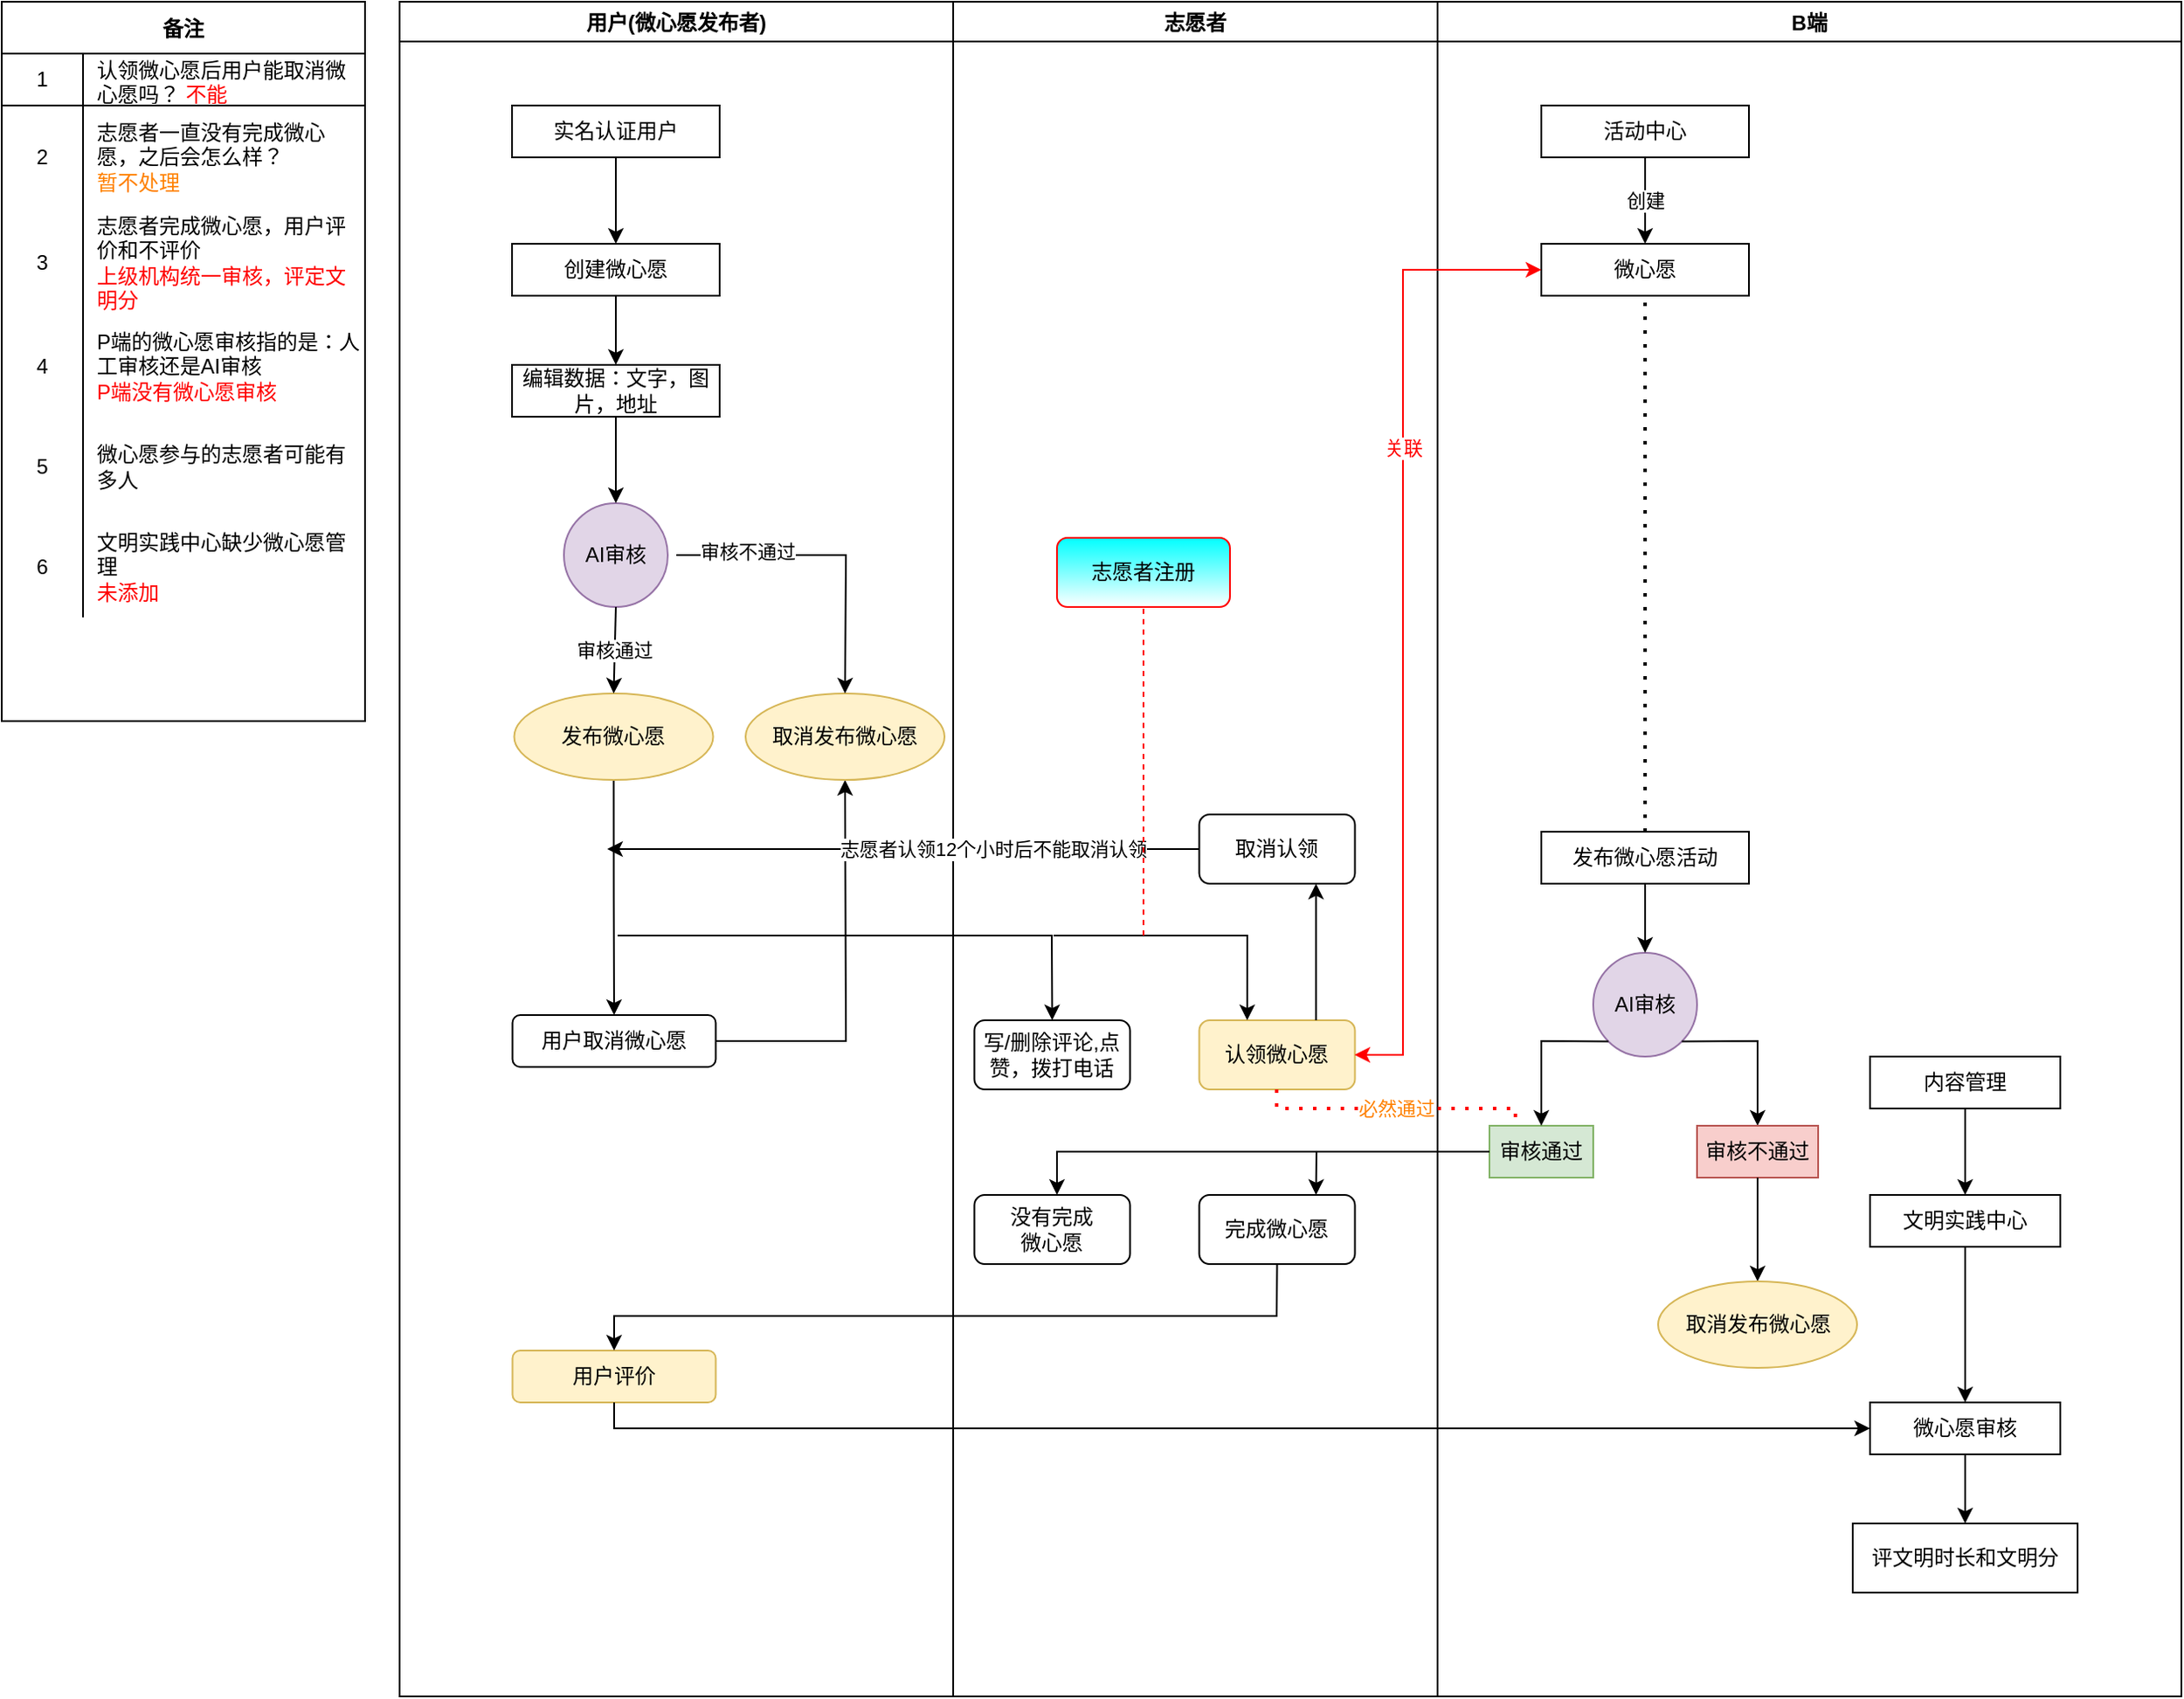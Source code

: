<mxfile version="15.6.3" type="github">
  <diagram id="3Zdumfhe-f5hq_ZNzXjN" name="第 1 页">
    <mxGraphModel dx="1422" dy="761" grid="1" gridSize="10" guides="1" tooltips="1" connect="1" arrows="1" fold="1" page="1" pageScale="1" pageWidth="827" pageHeight="1169" math="0" shadow="0">
      <root>
        <mxCell id="0" />
        <mxCell id="1" parent="0" />
        <mxCell id="ZOVWsehxwjOW1M9SSfNJ-1" value="用户(微心愿发布者)" style="swimlane;" parent="1" vertex="1">
          <mxGeometry x="250" y="160" width="320" height="980" as="geometry">
            <mxRectangle x="320" y="160" width="60" height="23" as="alternateBounds" />
          </mxGeometry>
        </mxCell>
        <mxCell id="ZOVWsehxwjOW1M9SSfNJ-12" value="" style="edgeStyle=orthogonalEdgeStyle;rounded=0;orthogonalLoop=1;jettySize=auto;html=1;" parent="ZOVWsehxwjOW1M9SSfNJ-1" source="ZOVWsehxwjOW1M9SSfNJ-5" target="ZOVWsehxwjOW1M9SSfNJ-11" edge="1">
          <mxGeometry relative="1" as="geometry" />
        </mxCell>
        <mxCell id="ZOVWsehxwjOW1M9SSfNJ-5" value="实名认证用户" style="rounded=0;whiteSpace=wrap;html=1;" parent="ZOVWsehxwjOW1M9SSfNJ-1" vertex="1">
          <mxGeometry x="65" y="60" width="120" height="30" as="geometry" />
        </mxCell>
        <mxCell id="ZOVWsehxwjOW1M9SSfNJ-15" value="" style="edgeStyle=orthogonalEdgeStyle;rounded=0;orthogonalLoop=1;jettySize=auto;html=1;" parent="ZOVWsehxwjOW1M9SSfNJ-1" source="ZOVWsehxwjOW1M9SSfNJ-11" target="ZOVWsehxwjOW1M9SSfNJ-14" edge="1">
          <mxGeometry relative="1" as="geometry" />
        </mxCell>
        <mxCell id="ZOVWsehxwjOW1M9SSfNJ-11" value="创建微心愿" style="rounded=0;whiteSpace=wrap;html=1;" parent="ZOVWsehxwjOW1M9SSfNJ-1" vertex="1">
          <mxGeometry x="65" y="140" width="120" height="30" as="geometry" />
        </mxCell>
        <mxCell id="ZOVWsehxwjOW1M9SSfNJ-14" value="编辑数据：文字，图片，地址" style="rounded=0;whiteSpace=wrap;html=1;" parent="ZOVWsehxwjOW1M9SSfNJ-1" vertex="1">
          <mxGeometry x="65" y="210" width="120" height="30" as="geometry" />
        </mxCell>
        <mxCell id="ZOVWsehxwjOW1M9SSfNJ-61" style="edgeStyle=orthogonalEdgeStyle;rounded=0;orthogonalLoop=1;jettySize=auto;html=1;exitX=0.5;exitY=1;exitDx=0;exitDy=0;exitPerimeter=0;entryX=0.5;entryY=0;entryDx=0;entryDy=0;fontColor=#000000;strokeColor=#000000;" parent="ZOVWsehxwjOW1M9SSfNJ-1" source="ZOVWsehxwjOW1M9SSfNJ-32" target="ZOVWsehxwjOW1M9SSfNJ-54" edge="1">
          <mxGeometry relative="1" as="geometry" />
        </mxCell>
        <mxCell id="ZOVWsehxwjOW1M9SSfNJ-32" value="发布微心愿" style="strokeWidth=1;html=1;shape=mxgraph.flowchart.start_1;whiteSpace=wrap;fillColor=#fff2cc;strokeColor=#d6b656;" parent="ZOVWsehxwjOW1M9SSfNJ-1" vertex="1">
          <mxGeometry x="66.25" y="400" width="115" height="50" as="geometry" />
        </mxCell>
        <mxCell id="ZOVWsehxwjOW1M9SSfNJ-54" value="用户取消微心愿" style="rounded=1;whiteSpace=wrap;html=1;fontColor=#000000;strokeWidth=1;verticalAlign=middle;" parent="ZOVWsehxwjOW1M9SSfNJ-1" vertex="1">
          <mxGeometry x="65.25" y="586" width="117.5" height="30" as="geometry" />
        </mxCell>
        <mxCell id="ZOVWsehxwjOW1M9SSfNJ-84" value="&lt;font color=&quot;#000000&quot;&gt;AI审核&lt;/font&gt;" style="ellipse;whiteSpace=wrap;html=1;aspect=fixed;shadow=0;glass=0;strokeColor=#9673a6;strokeWidth=1;fillColor=#e1d5e7;verticalAlign=middle;" parent="ZOVWsehxwjOW1M9SSfNJ-1" vertex="1">
          <mxGeometry x="95" y="290" width="60" height="60" as="geometry" />
        </mxCell>
        <mxCell id="ZOVWsehxwjOW1M9SSfNJ-86" value="" style="endArrow=classic;html=1;rounded=0;fontColor=#000000;strokeColor=#000000;exitX=0.5;exitY=1;exitDx=0;exitDy=0;entryX=0.5;entryY=0;entryDx=0;entryDy=0;" parent="ZOVWsehxwjOW1M9SSfNJ-1" source="ZOVWsehxwjOW1M9SSfNJ-14" target="ZOVWsehxwjOW1M9SSfNJ-84" edge="1">
          <mxGeometry width="50" height="50" relative="1" as="geometry">
            <mxPoint x="430" y="450" as="sourcePoint" />
            <mxPoint x="480" y="400" as="targetPoint" />
          </mxGeometry>
        </mxCell>
        <mxCell id="ZOVWsehxwjOW1M9SSfNJ-87" value="审核通过" style="endArrow=classic;html=1;rounded=0;fontColor=#000000;strokeColor=#000000;exitX=0.5;exitY=1;exitDx=0;exitDy=0;entryX=0.5;entryY=0;entryDx=0;entryDy=0;entryPerimeter=0;" parent="ZOVWsehxwjOW1M9SSfNJ-1" source="ZOVWsehxwjOW1M9SSfNJ-84" target="ZOVWsehxwjOW1M9SSfNJ-32" edge="1">
          <mxGeometry width="50" height="50" relative="1" as="geometry">
            <mxPoint x="430" y="450" as="sourcePoint" />
            <mxPoint x="480" y="400" as="targetPoint" />
          </mxGeometry>
        </mxCell>
        <mxCell id="ZOVWsehxwjOW1M9SSfNJ-74" value="" style="endArrow=classic;html=1;rounded=0;fontColor=#FF0000;strokeColor=#000000;entryX=0.5;entryY=1;entryDx=0;entryDy=0;exitX=1;exitY=0.5;exitDx=0;exitDy=0;entryPerimeter=0;" parent="ZOVWsehxwjOW1M9SSfNJ-1" source="ZOVWsehxwjOW1M9SSfNJ-54" edge="1">
          <mxGeometry width="50" height="50" relative="1" as="geometry">
            <mxPoint x="453.5" y="646" as="sourcePoint" />
            <mxPoint x="257.5" y="450" as="targetPoint" />
            <Array as="points">
              <mxPoint x="258" y="601" />
            </Array>
          </mxGeometry>
        </mxCell>
        <mxCell id="RCU2VM99q2kTq8CPx5C1-19" value="用户评价" style="rounded=1;whiteSpace=wrap;html=1;strokeWidth=1;verticalAlign=middle;fillColor=#fff2cc;strokeColor=#d6b656;" parent="ZOVWsehxwjOW1M9SSfNJ-1" vertex="1">
          <mxGeometry x="65.25" y="780" width="117.5" height="30" as="geometry" />
        </mxCell>
        <mxCell id="RCU2VM99q2kTq8CPx5C1-67" value="取消发布微心愿" style="strokeWidth=1;html=1;shape=mxgraph.flowchart.start_1;whiteSpace=wrap;fillColor=#fff2cc;strokeColor=#d6b656;" parent="ZOVWsehxwjOW1M9SSfNJ-1" vertex="1">
          <mxGeometry x="200" y="400" width="115" height="50" as="geometry" />
        </mxCell>
        <mxCell id="ZOVWsehxwjOW1M9SSfNJ-3" value="志愿者" style="swimlane;fillColor=#FFFFFF;" parent="1" vertex="1">
          <mxGeometry x="570" y="160" width="280" height="980" as="geometry">
            <mxRectangle x="570" y="160" width="70" height="23" as="alternateBounds" />
          </mxGeometry>
        </mxCell>
        <mxCell id="ZOVWsehxwjOW1M9SSfNJ-63" value="写/删除评论,点赞，拨打电话" style="rounded=1;whiteSpace=wrap;html=1;fontColor=#000000;strokeWidth=1;verticalAlign=middle;glass=0;" parent="ZOVWsehxwjOW1M9SSfNJ-3" vertex="1">
          <mxGeometry x="12.25" y="589" width="90" height="40" as="geometry" />
        </mxCell>
        <mxCell id="ZOVWsehxwjOW1M9SSfNJ-77" value="认领微心愿" style="rounded=1;whiteSpace=wrap;html=1;strokeWidth=1;verticalAlign=middle;glass=0;fillColor=#fff2cc;strokeColor=#d6b656;" parent="ZOVWsehxwjOW1M9SSfNJ-3" vertex="1">
          <mxGeometry x="142.25" y="589" width="90" height="40" as="geometry" />
        </mxCell>
        <mxCell id="ZOVWsehxwjOW1M9SSfNJ-81" value="取消认领" style="rounded=1;whiteSpace=wrap;html=1;fontColor=#000000;strokeWidth=1;verticalAlign=middle;glass=0;" parent="ZOVWsehxwjOW1M9SSfNJ-3" vertex="1">
          <mxGeometry x="142.25" y="470" width="90" height="40" as="geometry" />
        </mxCell>
        <mxCell id="ZOVWsehxwjOW1M9SSfNJ-82" value="" style="endArrow=classic;html=1;rounded=0;fontColor=#FF0000;strokeColor=#000000;exitX=0.75;exitY=0;exitDx=0;exitDy=0;entryX=0.75;entryY=1;entryDx=0;entryDy=0;" parent="ZOVWsehxwjOW1M9SSfNJ-3" source="ZOVWsehxwjOW1M9SSfNJ-77" target="ZOVWsehxwjOW1M9SSfNJ-81" edge="1">
          <mxGeometry width="50" height="50" relative="1" as="geometry">
            <mxPoint x="182.25" y="516" as="sourcePoint" />
            <mxPoint x="232.25" y="466" as="targetPoint" />
          </mxGeometry>
        </mxCell>
        <mxCell id="RCU2VM99q2kTq8CPx5C1-15" value="完成微心愿" style="rounded=1;whiteSpace=wrap;html=1;fontColor=#000000;strokeWidth=1;verticalAlign=middle;glass=0;" parent="ZOVWsehxwjOW1M9SSfNJ-3" vertex="1">
          <mxGeometry x="142.25" y="690" width="90" height="40" as="geometry" />
        </mxCell>
        <mxCell id="RCU2VM99q2kTq8CPx5C1-60" value="没有完成&lt;br&gt;微心愿" style="rounded=1;whiteSpace=wrap;html=1;fontColor=#000000;strokeWidth=1;verticalAlign=middle;glass=0;" parent="ZOVWsehxwjOW1M9SSfNJ-3" vertex="1">
          <mxGeometry x="12.25" y="690" width="90" height="40" as="geometry" />
        </mxCell>
        <mxCell id="fV6f6WBhMUUk63Nt62jX-1" value="志愿者注册" style="rounded=1;whiteSpace=wrap;html=1;gradientColor=#ffffff;strokeColor=#FF0000;fillColor=#00FFFF;" vertex="1" parent="ZOVWsehxwjOW1M9SSfNJ-3">
          <mxGeometry x="60" y="310" width="100" height="40" as="geometry" />
        </mxCell>
        <mxCell id="ZOVWsehxwjOW1M9SSfNJ-2" value="B端" style="swimlane;" parent="1" vertex="1">
          <mxGeometry x="850" y="160" width="430" height="980" as="geometry">
            <mxRectangle x="810" y="160" width="50" height="23" as="alternateBounds" />
          </mxGeometry>
        </mxCell>
        <mxCell id="ZOVWsehxwjOW1M9SSfNJ-8" value="创建" style="edgeStyle=orthogonalEdgeStyle;rounded=0;orthogonalLoop=1;jettySize=auto;html=1;" parent="ZOVWsehxwjOW1M9SSfNJ-2" source="ZOVWsehxwjOW1M9SSfNJ-6" target="ZOVWsehxwjOW1M9SSfNJ-7" edge="1">
          <mxGeometry relative="1" as="geometry">
            <Array as="points">
              <mxPoint x="120" y="120" />
              <mxPoint x="120" y="120" />
            </Array>
          </mxGeometry>
        </mxCell>
        <mxCell id="ZOVWsehxwjOW1M9SSfNJ-6" value="活动中心" style="rounded=0;whiteSpace=wrap;html=1;" parent="ZOVWsehxwjOW1M9SSfNJ-2" vertex="1">
          <mxGeometry x="60" y="60" width="120" height="30" as="geometry" />
        </mxCell>
        <mxCell id="ZOVWsehxwjOW1M9SSfNJ-7" value="微心愿" style="rounded=0;whiteSpace=wrap;html=1;" parent="ZOVWsehxwjOW1M9SSfNJ-2" vertex="1">
          <mxGeometry x="60" y="140" width="120" height="30" as="geometry" />
        </mxCell>
        <mxCell id="ZOVWsehxwjOW1M9SSfNJ-23" value="内容管理" style="rounded=0;whiteSpace=wrap;html=1;strokeWidth=1;" parent="ZOVWsehxwjOW1M9SSfNJ-2" vertex="1">
          <mxGeometry x="250" y="610" width="110" height="30" as="geometry" />
        </mxCell>
        <mxCell id="ZOVWsehxwjOW1M9SSfNJ-30" style="edgeStyle=orthogonalEdgeStyle;rounded=0;orthogonalLoop=1;jettySize=auto;html=1;exitX=0.5;exitY=1;exitDx=0;exitDy=0;entryX=0.5;entryY=0;entryDx=0;entryDy=0;" parent="ZOVWsehxwjOW1M9SSfNJ-2" source="ZOVWsehxwjOW1M9SSfNJ-25" target="ZOVWsehxwjOW1M9SSfNJ-92" edge="1">
          <mxGeometry relative="1" as="geometry">
            <mxPoint x="305" y="780" as="targetPoint" />
          </mxGeometry>
        </mxCell>
        <mxCell id="ZOVWsehxwjOW1M9SSfNJ-25" value="文明实践中心" style="rounded=0;whiteSpace=wrap;html=1;strokeWidth=1;" parent="ZOVWsehxwjOW1M9SSfNJ-2" vertex="1">
          <mxGeometry x="250" y="690" width="110" height="30" as="geometry" />
        </mxCell>
        <mxCell id="ZOVWsehxwjOW1M9SSfNJ-24" value="" style="endArrow=classic;html=1;rounded=0;exitX=0.5;exitY=1;exitDx=0;exitDy=0;" parent="ZOVWsehxwjOW1M9SSfNJ-2" source="ZOVWsehxwjOW1M9SSfNJ-23" target="ZOVWsehxwjOW1M9SSfNJ-25" edge="1">
          <mxGeometry width="50" height="50" relative="1" as="geometry">
            <mxPoint x="-10" y="800" as="sourcePoint" />
            <mxPoint x="305" y="690" as="targetPoint" />
          </mxGeometry>
        </mxCell>
        <mxCell id="ZOVWsehxwjOW1M9SSfNJ-92" value="微心愿审核" style="rounded=0;whiteSpace=wrap;html=1;strokeWidth=1;" parent="ZOVWsehxwjOW1M9SSfNJ-2" vertex="1">
          <mxGeometry x="250" y="810" width="110" height="30" as="geometry" />
        </mxCell>
        <mxCell id="RCU2VM99q2kTq8CPx5C1-1" value="发布微心愿活动" style="rounded=0;whiteSpace=wrap;html=1;" parent="ZOVWsehxwjOW1M9SSfNJ-2" vertex="1">
          <mxGeometry x="60" y="480" width="120" height="30" as="geometry" />
        </mxCell>
        <mxCell id="RCU2VM99q2kTq8CPx5C1-2" value="" style="endArrow=none;dashed=1;html=1;dashPattern=1 3;strokeWidth=2;rounded=0;exitX=0.5;exitY=0;exitDx=0;exitDy=0;entryX=0.5;entryY=1;entryDx=0;entryDy=0;" parent="ZOVWsehxwjOW1M9SSfNJ-2" source="RCU2VM99q2kTq8CPx5C1-1" target="ZOVWsehxwjOW1M9SSfNJ-7" edge="1">
          <mxGeometry width="50" height="50" relative="1" as="geometry">
            <mxPoint x="-150" y="460" as="sourcePoint" />
            <mxPoint x="-100" y="410" as="targetPoint" />
          </mxGeometry>
        </mxCell>
        <mxCell id="RCU2VM99q2kTq8CPx5C1-3" value="&lt;font color=&quot;#000000&quot;&gt;AI审核&lt;/font&gt;" style="ellipse;whiteSpace=wrap;html=1;aspect=fixed;shadow=0;glass=0;strokeColor=#9673a6;strokeWidth=1;fillColor=#e1d5e7;verticalAlign=middle;" parent="ZOVWsehxwjOW1M9SSfNJ-2" vertex="1">
          <mxGeometry x="90" y="550" width="60" height="60" as="geometry" />
        </mxCell>
        <mxCell id="RCU2VM99q2kTq8CPx5C1-4" value="" style="endArrow=classic;html=1;rounded=0;exitX=0.5;exitY=1;exitDx=0;exitDy=0;entryX=0.5;entryY=0;entryDx=0;entryDy=0;" parent="ZOVWsehxwjOW1M9SSfNJ-2" source="RCU2VM99q2kTq8CPx5C1-1" target="RCU2VM99q2kTq8CPx5C1-3" edge="1">
          <mxGeometry width="50" height="50" relative="1" as="geometry">
            <mxPoint x="-150" y="560" as="sourcePoint" />
            <mxPoint x="-100" y="510" as="targetPoint" />
          </mxGeometry>
        </mxCell>
        <mxCell id="RCU2VM99q2kTq8CPx5C1-6" value="审核通过" style="rounded=0;whiteSpace=wrap;html=1;fillColor=#d5e8d4;strokeColor=#82b366;" parent="ZOVWsehxwjOW1M9SSfNJ-2" vertex="1">
          <mxGeometry x="30" y="650" width="60" height="30" as="geometry" />
        </mxCell>
        <mxCell id="RCU2VM99q2kTq8CPx5C1-9" value="" style="endArrow=classic;html=1;rounded=0;exitX=1;exitY=1;exitDx=0;exitDy=0;entryX=0.5;entryY=0;entryDx=0;entryDy=0;" parent="ZOVWsehxwjOW1M9SSfNJ-2" source="RCU2VM99q2kTq8CPx5C1-3" target="RCU2VM99q2kTq8CPx5C1-10" edge="1">
          <mxGeometry width="50" height="50" relative="1" as="geometry">
            <mxPoint x="-150" y="460" as="sourcePoint" />
            <mxPoint x="190" y="640" as="targetPoint" />
            <Array as="points">
              <mxPoint x="185" y="601" />
            </Array>
          </mxGeometry>
        </mxCell>
        <mxCell id="RCU2VM99q2kTq8CPx5C1-10" value="审核不通过" style="rounded=0;whiteSpace=wrap;html=1;fillColor=#f8cecc;strokeColor=#b85450;" parent="ZOVWsehxwjOW1M9SSfNJ-2" vertex="1">
          <mxGeometry x="150" y="650" width="70" height="30" as="geometry" />
        </mxCell>
        <mxCell id="RCU2VM99q2kTq8CPx5C1-64" value="" style="endArrow=classic;html=1;rounded=0;fontSize=11;fontColor=#FF8000;strokeColor=#000000;exitX=0.5;exitY=1;exitDx=0;exitDy=0;entryX=0.5;entryY=0;entryDx=0;entryDy=0;" parent="ZOVWsehxwjOW1M9SSfNJ-2" source="RCU2VM99q2kTq8CPx5C1-10" edge="1">
          <mxGeometry width="50" height="50" relative="1" as="geometry">
            <mxPoint x="-170" y="510" as="sourcePoint" />
            <mxPoint x="185" y="740" as="targetPoint" />
          </mxGeometry>
        </mxCell>
        <mxCell id="RCU2VM99q2kTq8CPx5C1-65" value="评文明时长和文明分" style="rounded=0;whiteSpace=wrap;html=1;strokeWidth=1;" parent="ZOVWsehxwjOW1M9SSfNJ-2" vertex="1">
          <mxGeometry x="240" y="880" width="130" height="40" as="geometry" />
        </mxCell>
        <mxCell id="RCU2VM99q2kTq8CPx5C1-5" value="" style="endArrow=classic;html=1;rounded=0;exitX=0;exitY=1;exitDx=0;exitDy=0;entryX=0.5;entryY=0;entryDx=0;entryDy=0;" parent="ZOVWsehxwjOW1M9SSfNJ-2" source="RCU2VM99q2kTq8CPx5C1-3" target="RCU2VM99q2kTq8CPx5C1-6" edge="1">
          <mxGeometry width="50" height="50" relative="1" as="geometry">
            <mxPoint x="-150" y="460" as="sourcePoint" />
            <mxPoint x="60" y="640" as="targetPoint" />
            <Array as="points">
              <mxPoint x="60" y="601" />
            </Array>
          </mxGeometry>
        </mxCell>
        <mxCell id="RCU2VM99q2kTq8CPx5C1-68" value="取消发布微心愿" style="strokeWidth=1;html=1;shape=mxgraph.flowchart.start_1;whiteSpace=wrap;fillColor=#fff2cc;strokeColor=#d6b656;" parent="ZOVWsehxwjOW1M9SSfNJ-2" vertex="1">
          <mxGeometry x="127.5" y="740" width="115" height="50" as="geometry" />
        </mxCell>
        <mxCell id="ZOVWsehxwjOW1M9SSfNJ-89" value="" style="endArrow=classic;html=1;rounded=0;fontColor=#000000;strokeColor=#000000;exitX=0;exitY=0.5;exitDx=0;exitDy=0;" parent="1" source="ZOVWsehxwjOW1M9SSfNJ-81" edge="1">
          <mxGeometry width="50" height="50" relative="1" as="geometry">
            <mxPoint x="750" y="689" as="sourcePoint" />
            <mxPoint x="370" y="650" as="targetPoint" />
          </mxGeometry>
        </mxCell>
        <mxCell id="ZOVWsehxwjOW1M9SSfNJ-95" value="志愿者认领12个小时后不能取消认领" style="edgeLabel;html=1;align=center;verticalAlign=middle;resizable=0;points=[];fontColor=#000000;" parent="ZOVWsehxwjOW1M9SSfNJ-89" vertex="1" connectable="0">
          <mxGeometry x="-0.303" relative="1" as="geometry">
            <mxPoint as="offset" />
          </mxGeometry>
        </mxCell>
        <mxCell id="ZOVWsehxwjOW1M9SSfNJ-90" value="" style="endArrow=classic;html=1;rounded=0;fontColor=#000000;strokeColor=#000000;entryX=0.5;entryY=0;entryDx=0;entryDy=0;entryPerimeter=0;" parent="1" edge="1">
          <mxGeometry width="50" height="50" relative="1" as="geometry">
            <mxPoint x="410" y="480" as="sourcePoint" />
            <mxPoint x="507.5" y="560" as="targetPoint" />
            <Array as="points">
              <mxPoint x="508" y="480" />
            </Array>
          </mxGeometry>
        </mxCell>
        <mxCell id="ZOVWsehxwjOW1M9SSfNJ-91" value="审核不通过" style="edgeLabel;html=1;align=center;verticalAlign=middle;resizable=0;points=[];fontColor=#000000;" parent="ZOVWsehxwjOW1M9SSfNJ-90" vertex="1" connectable="0">
          <mxGeometry x="-0.538" y="2" relative="1" as="geometry">
            <mxPoint as="offset" />
          </mxGeometry>
        </mxCell>
        <mxCell id="ZOVWsehxwjOW1M9SSfNJ-93" value="" style="endArrow=classic;html=1;rounded=0;fontColor=#000000;strokeColor=#000000;entryX=0.5;entryY=0;entryDx=0;entryDy=0;" parent="1" target="ZOVWsehxwjOW1M9SSfNJ-63" edge="1">
          <mxGeometry width="50" height="50" relative="1" as="geometry">
            <mxPoint x="376" y="700" as="sourcePoint" />
            <mxPoint x="623.25" y="749" as="targetPoint" />
            <Array as="points">
              <mxPoint x="627" y="700" />
            </Array>
          </mxGeometry>
        </mxCell>
        <mxCell id="ZOVWsehxwjOW1M9SSfNJ-94" value="" style="endArrow=classic;html=1;rounded=0;fontColor=#000000;strokeColor=#000000;entryX=0.308;entryY=0;entryDx=0;entryDy=0;entryPerimeter=0;" parent="1" target="ZOVWsehxwjOW1M9SSfNJ-77" edge="1">
          <mxGeometry width="50" height="50" relative="1" as="geometry">
            <mxPoint x="628" y="700" as="sourcePoint" />
            <mxPoint x="732.75" y="749" as="targetPoint" />
            <Array as="points">
              <mxPoint x="740" y="700" />
            </Array>
          </mxGeometry>
        </mxCell>
        <mxCell id="ZOVWsehxwjOW1M9SSfNJ-43" value="" style="endArrow=classic;startArrow=classic;html=1;rounded=0;entryX=0;entryY=0.5;entryDx=0;entryDy=0;strokeColor=#FF0000;" parent="1" target="ZOVWsehxwjOW1M9SSfNJ-7" edge="1">
          <mxGeometry width="50" height="50" relative="1" as="geometry">
            <mxPoint x="802" y="769" as="sourcePoint" />
            <mxPoint x="801.25" y="385" as="targetPoint" />
            <Array as="points">
              <mxPoint x="830" y="769" />
              <mxPoint x="830" y="315" />
            </Array>
          </mxGeometry>
        </mxCell>
        <mxCell id="ZOVWsehxwjOW1M9SSfNJ-44" value="关联" style="edgeLabel;html=1;align=center;verticalAlign=middle;resizable=0;points=[];fontColor=#FF0000;" parent="ZOVWsehxwjOW1M9SSfNJ-43" vertex="1" connectable="0">
          <mxGeometry x="0.35" relative="1" as="geometry">
            <mxPoint as="offset" />
          </mxGeometry>
        </mxCell>
        <mxCell id="RCU2VM99q2kTq8CPx5C1-17" value="" style="endArrow=classic;html=1;rounded=0;exitX=0;exitY=0.5;exitDx=0;exitDy=0;entryX=0.75;entryY=0;entryDx=0;entryDy=0;" parent="1" source="RCU2VM99q2kTq8CPx5C1-6" target="RCU2VM99q2kTq8CPx5C1-15" edge="1">
          <mxGeometry width="50" height="50" relative="1" as="geometry">
            <mxPoint x="690" y="720" as="sourcePoint" />
            <mxPoint x="740" y="670" as="targetPoint" />
            <Array as="points">
              <mxPoint x="780" y="825" />
            </Array>
          </mxGeometry>
        </mxCell>
        <mxCell id="RCU2VM99q2kTq8CPx5C1-18" value="" style="endArrow=classic;html=1;rounded=0;exitX=0.5;exitY=1;exitDx=0;exitDy=0;entryX=0.5;entryY=0;entryDx=0;entryDy=0;" parent="1" source="RCU2VM99q2kTq8CPx5C1-15" target="RCU2VM99q2kTq8CPx5C1-19" edge="1">
          <mxGeometry width="50" height="50" relative="1" as="geometry">
            <mxPoint x="690" y="720" as="sourcePoint" />
            <mxPoint x="480" y="940" as="targetPoint" />
            <Array as="points">
              <mxPoint x="757" y="920" />
              <mxPoint x="374" y="920" />
            </Array>
          </mxGeometry>
        </mxCell>
        <mxCell id="RCU2VM99q2kTq8CPx5C1-40" value="备注" style="shape=table;startSize=30;container=1;collapsible=0;childLayout=tableLayout;fixedRows=1;rowLines=0;fontStyle=1;align=center;pointerEvents=1;" parent="1" vertex="1">
          <mxGeometry x="20" y="160" width="210" height="416" as="geometry" />
        </mxCell>
        <mxCell id="RCU2VM99q2kTq8CPx5C1-41" value="" style="shape=partialRectangle;html=1;whiteSpace=wrap;collapsible=0;dropTarget=0;pointerEvents=1;fillColor=none;top=0;left=0;bottom=1;right=0;points=[[0,0.5],[1,0.5]];portConstraint=eastwest;" parent="RCU2VM99q2kTq8CPx5C1-40" vertex="1">
          <mxGeometry y="30" width="210" height="30" as="geometry" />
        </mxCell>
        <mxCell id="RCU2VM99q2kTq8CPx5C1-42" value="1" style="shape=partialRectangle;html=1;whiteSpace=wrap;connectable=0;fillColor=none;top=0;left=0;bottom=0;right=0;overflow=hidden;pointerEvents=1;" parent="RCU2VM99q2kTq8CPx5C1-41" vertex="1">
          <mxGeometry width="47" height="30" as="geometry">
            <mxRectangle width="47" height="30" as="alternateBounds" />
          </mxGeometry>
        </mxCell>
        <mxCell id="RCU2VM99q2kTq8CPx5C1-43" value="认领微心愿后用户能取消微心愿吗？ &lt;font color=&quot;#ff0000&quot;&gt;不能&lt;/font&gt;" style="shape=partialRectangle;html=1;whiteSpace=wrap;connectable=0;fillColor=none;top=0;left=0;bottom=0;right=0;align=left;spacingLeft=6;overflow=hidden;pointerEvents=1;" parent="RCU2VM99q2kTq8CPx5C1-41" vertex="1">
          <mxGeometry x="47" width="163" height="30" as="geometry">
            <mxRectangle width="163" height="30" as="alternateBounds" />
          </mxGeometry>
        </mxCell>
        <mxCell id="RCU2VM99q2kTq8CPx5C1-44" value="" style="shape=partialRectangle;html=1;whiteSpace=wrap;collapsible=0;dropTarget=0;pointerEvents=1;fillColor=none;top=0;left=0;bottom=0;right=0;points=[[0,0.5],[1,0.5]];portConstraint=eastwest;" parent="RCU2VM99q2kTq8CPx5C1-40" vertex="1">
          <mxGeometry y="60" width="210" height="60" as="geometry" />
        </mxCell>
        <mxCell id="RCU2VM99q2kTq8CPx5C1-45" value="2" style="shape=partialRectangle;html=1;whiteSpace=wrap;connectable=0;fillColor=none;top=0;left=0;bottom=0;right=0;overflow=hidden;pointerEvents=1;" parent="RCU2VM99q2kTq8CPx5C1-44" vertex="1">
          <mxGeometry width="47" height="60" as="geometry">
            <mxRectangle width="47" height="60" as="alternateBounds" />
          </mxGeometry>
        </mxCell>
        <mxCell id="RCU2VM99q2kTq8CPx5C1-46" value="志愿者一直没有完成微心愿，之后会怎么样？&lt;br&gt;&lt;font color=&quot;#ff8000&quot;&gt;暂不处理&lt;/font&gt;" style="shape=partialRectangle;html=1;whiteSpace=wrap;connectable=0;fillColor=none;top=0;left=0;bottom=0;right=0;align=left;spacingLeft=6;overflow=hidden;pointerEvents=1;" parent="RCU2VM99q2kTq8CPx5C1-44" vertex="1">
          <mxGeometry x="47" width="163" height="60" as="geometry">
            <mxRectangle width="163" height="60" as="alternateBounds" />
          </mxGeometry>
        </mxCell>
        <mxCell id="RCU2VM99q2kTq8CPx5C1-47" value="" style="shape=partialRectangle;html=1;whiteSpace=wrap;collapsible=0;dropTarget=0;pointerEvents=1;fillColor=none;top=0;left=0;bottom=0;right=0;points=[[0,0.5],[1,0.5]];portConstraint=eastwest;" parent="RCU2VM99q2kTq8CPx5C1-40" vertex="1">
          <mxGeometry y="120" width="210" height="62" as="geometry" />
        </mxCell>
        <mxCell id="RCU2VM99q2kTq8CPx5C1-48" value="3" style="shape=partialRectangle;html=1;whiteSpace=wrap;connectable=0;fillColor=none;top=0;left=0;bottom=0;right=0;overflow=hidden;pointerEvents=1;" parent="RCU2VM99q2kTq8CPx5C1-47" vertex="1">
          <mxGeometry width="47" height="62" as="geometry">
            <mxRectangle width="47" height="62" as="alternateBounds" />
          </mxGeometry>
        </mxCell>
        <mxCell id="RCU2VM99q2kTq8CPx5C1-49" value="志愿者完成微心愿，用户评价和不评价&lt;br&gt;&lt;font color=&quot;#ff0000&quot;&gt;上级机构统一审核，评定文明分&lt;/font&gt;" style="shape=partialRectangle;html=1;whiteSpace=wrap;connectable=0;fillColor=none;top=0;left=0;bottom=0;right=0;align=left;spacingLeft=6;overflow=hidden;pointerEvents=1;" parent="RCU2VM99q2kTq8CPx5C1-47" vertex="1">
          <mxGeometry x="47" width="163" height="62" as="geometry">
            <mxRectangle width="163" height="62" as="alternateBounds" />
          </mxGeometry>
        </mxCell>
        <mxCell id="RCU2VM99q2kTq8CPx5C1-50" style="shape=partialRectangle;html=1;whiteSpace=wrap;collapsible=0;dropTarget=0;pointerEvents=1;fillColor=none;top=0;left=0;bottom=0;right=0;points=[[0,0.5],[1,0.5]];portConstraint=eastwest;" parent="RCU2VM99q2kTq8CPx5C1-40" vertex="1">
          <mxGeometry y="182" width="210" height="58" as="geometry" />
        </mxCell>
        <mxCell id="RCU2VM99q2kTq8CPx5C1-51" value="4" style="shape=partialRectangle;html=1;whiteSpace=wrap;connectable=0;fillColor=none;top=0;left=0;bottom=0;right=0;overflow=hidden;pointerEvents=1;" parent="RCU2VM99q2kTq8CPx5C1-50" vertex="1">
          <mxGeometry width="47" height="58" as="geometry">
            <mxRectangle width="47" height="58" as="alternateBounds" />
          </mxGeometry>
        </mxCell>
        <mxCell id="RCU2VM99q2kTq8CPx5C1-52" value="P端的微心愿审核指的是：人工审核还是AI审核&amp;nbsp; &lt;br&gt;&lt;font color=&quot;#ff0000&quot;&gt;P端没有微心愿审核&lt;/font&gt;" style="shape=partialRectangle;html=1;whiteSpace=wrap;connectable=0;fillColor=none;top=0;left=0;bottom=0;right=0;align=left;spacingLeft=6;overflow=hidden;pointerEvents=1;" parent="RCU2VM99q2kTq8CPx5C1-50" vertex="1">
          <mxGeometry x="47" width="163" height="58" as="geometry">
            <mxRectangle width="163" height="58" as="alternateBounds" />
          </mxGeometry>
        </mxCell>
        <mxCell id="RCU2VM99q2kTq8CPx5C1-70" style="shape=partialRectangle;html=1;whiteSpace=wrap;collapsible=0;dropTarget=0;pointerEvents=1;fillColor=none;top=0;left=0;bottom=0;right=0;points=[[0,0.5],[1,0.5]];portConstraint=eastwest;" parent="RCU2VM99q2kTq8CPx5C1-40" vertex="1">
          <mxGeometry y="240" width="210" height="58" as="geometry" />
        </mxCell>
        <mxCell id="RCU2VM99q2kTq8CPx5C1-71" value="5" style="shape=partialRectangle;html=1;whiteSpace=wrap;connectable=0;fillColor=none;top=0;left=0;bottom=0;right=0;overflow=hidden;pointerEvents=1;" parent="RCU2VM99q2kTq8CPx5C1-70" vertex="1">
          <mxGeometry width="47" height="58" as="geometry">
            <mxRectangle width="47" height="58" as="alternateBounds" />
          </mxGeometry>
        </mxCell>
        <mxCell id="RCU2VM99q2kTq8CPx5C1-72" value="微心愿参与的志愿者可能有多人" style="shape=partialRectangle;html=1;whiteSpace=wrap;connectable=0;fillColor=none;top=0;left=0;bottom=0;right=0;align=left;spacingLeft=6;overflow=hidden;pointerEvents=1;" parent="RCU2VM99q2kTq8CPx5C1-70" vertex="1">
          <mxGeometry x="47" width="163" height="58" as="geometry">
            <mxRectangle width="163" height="58" as="alternateBounds" />
          </mxGeometry>
        </mxCell>
        <mxCell id="fV6f6WBhMUUk63Nt62jX-3" style="shape=partialRectangle;html=1;whiteSpace=wrap;collapsible=0;dropTarget=0;pointerEvents=1;fillColor=none;top=0;left=0;bottom=0;right=0;points=[[0,0.5],[1,0.5]];portConstraint=eastwest;" vertex="1" parent="RCU2VM99q2kTq8CPx5C1-40">
          <mxGeometry y="298" width="210" height="58" as="geometry" />
        </mxCell>
        <mxCell id="fV6f6WBhMUUk63Nt62jX-4" value="6" style="shape=partialRectangle;html=1;whiteSpace=wrap;connectable=0;fillColor=none;top=0;left=0;bottom=0;right=0;overflow=hidden;pointerEvents=1;" vertex="1" parent="fV6f6WBhMUUk63Nt62jX-3">
          <mxGeometry width="47" height="58" as="geometry">
            <mxRectangle width="47" height="58" as="alternateBounds" />
          </mxGeometry>
        </mxCell>
        <mxCell id="fV6f6WBhMUUk63Nt62jX-5" value="文明实践中心缺少微心愿管理&lt;br&gt;&lt;font color=&quot;#ff0000&quot;&gt;未添加&lt;/font&gt;" style="shape=partialRectangle;html=1;whiteSpace=wrap;connectable=0;fillColor=none;top=0;left=0;bottom=0;right=0;align=left;spacingLeft=6;overflow=hidden;pointerEvents=1;" vertex="1" parent="fV6f6WBhMUUk63Nt62jX-3">
          <mxGeometry x="47" width="163" height="58" as="geometry">
            <mxRectangle width="163" height="58" as="alternateBounds" />
          </mxGeometry>
        </mxCell>
        <mxCell id="RCU2VM99q2kTq8CPx5C1-56" value="" style="endArrow=classic;html=1;rounded=0;fontSize=11;fontColor=#FF8000;exitX=0.5;exitY=1;exitDx=0;exitDy=0;entryX=0;entryY=0.5;entryDx=0;entryDy=0;" parent="1" source="RCU2VM99q2kTq8CPx5C1-19" target="ZOVWsehxwjOW1M9SSfNJ-92" edge="1">
          <mxGeometry width="50" height="50" relative="1" as="geometry">
            <mxPoint x="680" y="780" as="sourcePoint" />
            <mxPoint x="730" y="730" as="targetPoint" />
            <Array as="points">
              <mxPoint x="374" y="985" />
            </Array>
          </mxGeometry>
        </mxCell>
        <mxCell id="RCU2VM99q2kTq8CPx5C1-58" value="" style="endArrow=classic;html=1;rounded=0;fontSize=11;fontColor=#FF8000;strokeColor=#000000;exitX=0.5;exitY=1;exitDx=0;exitDy=0;" parent="1" source="ZOVWsehxwjOW1M9SSfNJ-92" edge="1">
          <mxGeometry width="50" height="50" relative="1" as="geometry">
            <mxPoint x="680" y="780" as="sourcePoint" />
            <mxPoint x="1155" y="1040" as="targetPoint" />
          </mxGeometry>
        </mxCell>
        <mxCell id="RCU2VM99q2kTq8CPx5C1-59" value="" style="endArrow=classic;html=1;rounded=0;fontSize=11;fontColor=#FF8000;strokeColor=#000000;exitX=0;exitY=0.5;exitDx=0;exitDy=0;" parent="1" source="RCU2VM99q2kTq8CPx5C1-6" edge="1">
          <mxGeometry width="50" height="50" relative="1" as="geometry">
            <mxPoint x="680" y="780" as="sourcePoint" />
            <mxPoint x="630" y="850" as="targetPoint" />
            <Array as="points">
              <mxPoint x="630" y="825" />
            </Array>
          </mxGeometry>
        </mxCell>
        <mxCell id="RCU2VM99q2kTq8CPx5C1-61" value="必然通过" style="endArrow=none;dashed=1;html=1;dashPattern=1 3;strokeWidth=2;rounded=0;fontSize=11;fontColor=#FF8000;strokeColor=#FF0000;entryX=0.25;entryY=0;entryDx=0;entryDy=0;" parent="1" target="RCU2VM99q2kTq8CPx5C1-6" edge="1">
          <mxGeometry width="50" height="50" relative="1" as="geometry">
            <mxPoint x="757" y="789" as="sourcePoint" />
            <mxPoint x="730" y="520" as="targetPoint" />
            <Array as="points">
              <mxPoint x="757" y="800" />
              <mxPoint x="895" y="800" />
            </Array>
          </mxGeometry>
        </mxCell>
        <mxCell id="fV6f6WBhMUUk63Nt62jX-2" value="" style="endArrow=none;dashed=1;html=1;rounded=0;entryX=0.5;entryY=1;entryDx=0;entryDy=0;strokeColor=#FF0000;" edge="1" parent="1" target="fV6f6WBhMUUk63Nt62jX-1">
          <mxGeometry width="50" height="50" relative="1" as="geometry">
            <mxPoint x="680" y="700" as="sourcePoint" />
            <mxPoint x="750" y="470" as="targetPoint" />
          </mxGeometry>
        </mxCell>
      </root>
    </mxGraphModel>
  </diagram>
</mxfile>
